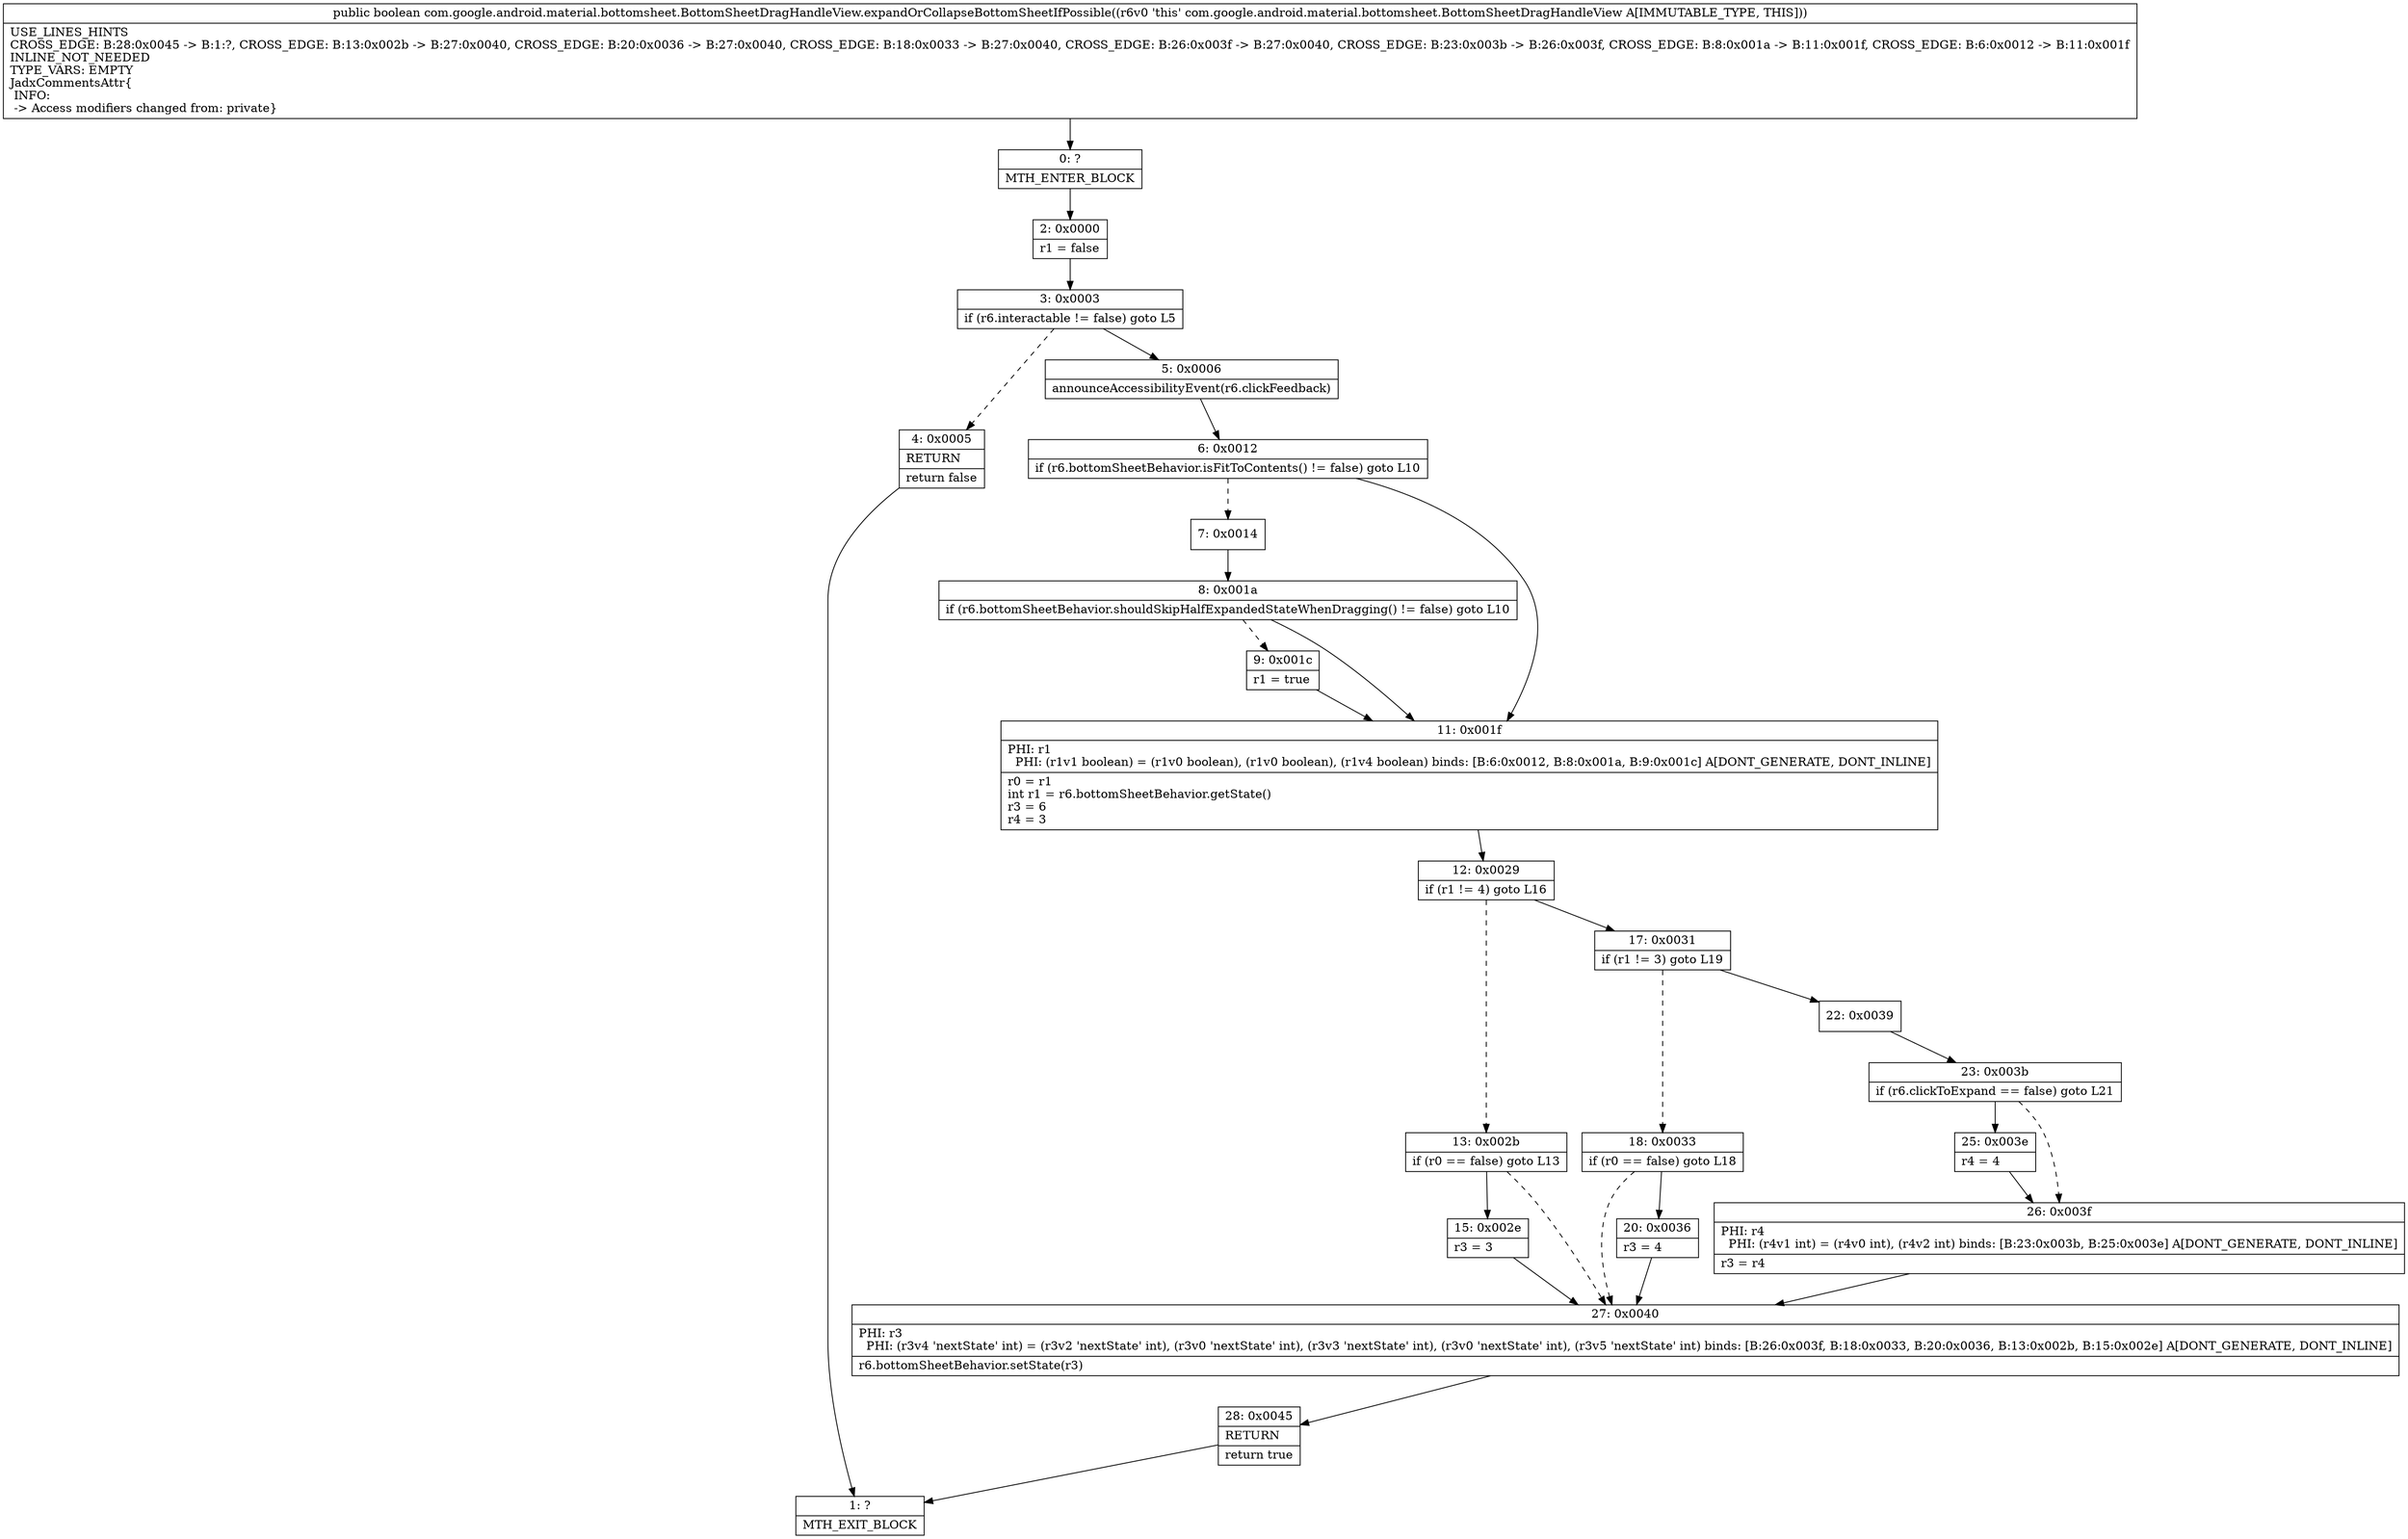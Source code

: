 digraph "CFG forcom.google.android.material.bottomsheet.BottomSheetDragHandleView.expandOrCollapseBottomSheetIfPossible()Z" {
Node_0 [shape=record,label="{0\:\ ?|MTH_ENTER_BLOCK\l}"];
Node_2 [shape=record,label="{2\:\ 0x0000|r1 = false\l}"];
Node_3 [shape=record,label="{3\:\ 0x0003|if (r6.interactable != false) goto L5\l}"];
Node_4 [shape=record,label="{4\:\ 0x0005|RETURN\l|return false\l}"];
Node_1 [shape=record,label="{1\:\ ?|MTH_EXIT_BLOCK\l}"];
Node_5 [shape=record,label="{5\:\ 0x0006|announceAccessibilityEvent(r6.clickFeedback)\l}"];
Node_6 [shape=record,label="{6\:\ 0x0012|if (r6.bottomSheetBehavior.isFitToContents() != false) goto L10\l}"];
Node_7 [shape=record,label="{7\:\ 0x0014}"];
Node_8 [shape=record,label="{8\:\ 0x001a|if (r6.bottomSheetBehavior.shouldSkipHalfExpandedStateWhenDragging() != false) goto L10\l}"];
Node_9 [shape=record,label="{9\:\ 0x001c|r1 = true\l}"];
Node_11 [shape=record,label="{11\:\ 0x001f|PHI: r1 \l  PHI: (r1v1 boolean) = (r1v0 boolean), (r1v0 boolean), (r1v4 boolean) binds: [B:6:0x0012, B:8:0x001a, B:9:0x001c] A[DONT_GENERATE, DONT_INLINE]\l|r0 = r1\lint r1 = r6.bottomSheetBehavior.getState()\lr3 = 6\lr4 = 3\l}"];
Node_12 [shape=record,label="{12\:\ 0x0029|if (r1 != 4) goto L16\l}"];
Node_13 [shape=record,label="{13\:\ 0x002b|if (r0 == false) goto L13\l}"];
Node_15 [shape=record,label="{15\:\ 0x002e|r3 = 3\l}"];
Node_27 [shape=record,label="{27\:\ 0x0040|PHI: r3 \l  PHI: (r3v4 'nextState' int) = (r3v2 'nextState' int), (r3v0 'nextState' int), (r3v3 'nextState' int), (r3v0 'nextState' int), (r3v5 'nextState' int) binds: [B:26:0x003f, B:18:0x0033, B:20:0x0036, B:13:0x002b, B:15:0x002e] A[DONT_GENERATE, DONT_INLINE]\l|r6.bottomSheetBehavior.setState(r3)\l}"];
Node_28 [shape=record,label="{28\:\ 0x0045|RETURN\l|return true\l}"];
Node_17 [shape=record,label="{17\:\ 0x0031|if (r1 != 3) goto L19\l}"];
Node_18 [shape=record,label="{18\:\ 0x0033|if (r0 == false) goto L18\l}"];
Node_20 [shape=record,label="{20\:\ 0x0036|r3 = 4\l}"];
Node_22 [shape=record,label="{22\:\ 0x0039}"];
Node_23 [shape=record,label="{23\:\ 0x003b|if (r6.clickToExpand == false) goto L21\l}"];
Node_25 [shape=record,label="{25\:\ 0x003e|r4 = 4\l}"];
Node_26 [shape=record,label="{26\:\ 0x003f|PHI: r4 \l  PHI: (r4v1 int) = (r4v0 int), (r4v2 int) binds: [B:23:0x003b, B:25:0x003e] A[DONT_GENERATE, DONT_INLINE]\l|r3 = r4\l}"];
MethodNode[shape=record,label="{public boolean com.google.android.material.bottomsheet.BottomSheetDragHandleView.expandOrCollapseBottomSheetIfPossible((r6v0 'this' com.google.android.material.bottomsheet.BottomSheetDragHandleView A[IMMUTABLE_TYPE, THIS]))  | USE_LINES_HINTS\lCROSS_EDGE: B:28:0x0045 \-\> B:1:?, CROSS_EDGE: B:13:0x002b \-\> B:27:0x0040, CROSS_EDGE: B:20:0x0036 \-\> B:27:0x0040, CROSS_EDGE: B:18:0x0033 \-\> B:27:0x0040, CROSS_EDGE: B:26:0x003f \-\> B:27:0x0040, CROSS_EDGE: B:23:0x003b \-\> B:26:0x003f, CROSS_EDGE: B:8:0x001a \-\> B:11:0x001f, CROSS_EDGE: B:6:0x0012 \-\> B:11:0x001f\lINLINE_NOT_NEEDED\lTYPE_VARS: EMPTY\lJadxCommentsAttr\{\l INFO: \l \-\> Access modifiers changed from: private\}\l}"];
MethodNode -> Node_0;Node_0 -> Node_2;
Node_2 -> Node_3;
Node_3 -> Node_4[style=dashed];
Node_3 -> Node_5;
Node_4 -> Node_1;
Node_5 -> Node_6;
Node_6 -> Node_7[style=dashed];
Node_6 -> Node_11;
Node_7 -> Node_8;
Node_8 -> Node_9[style=dashed];
Node_8 -> Node_11;
Node_9 -> Node_11;
Node_11 -> Node_12;
Node_12 -> Node_13[style=dashed];
Node_12 -> Node_17;
Node_13 -> Node_15;
Node_13 -> Node_27[style=dashed];
Node_15 -> Node_27;
Node_27 -> Node_28;
Node_28 -> Node_1;
Node_17 -> Node_18[style=dashed];
Node_17 -> Node_22;
Node_18 -> Node_20;
Node_18 -> Node_27[style=dashed];
Node_20 -> Node_27;
Node_22 -> Node_23;
Node_23 -> Node_25;
Node_23 -> Node_26[style=dashed];
Node_25 -> Node_26;
Node_26 -> Node_27;
}

